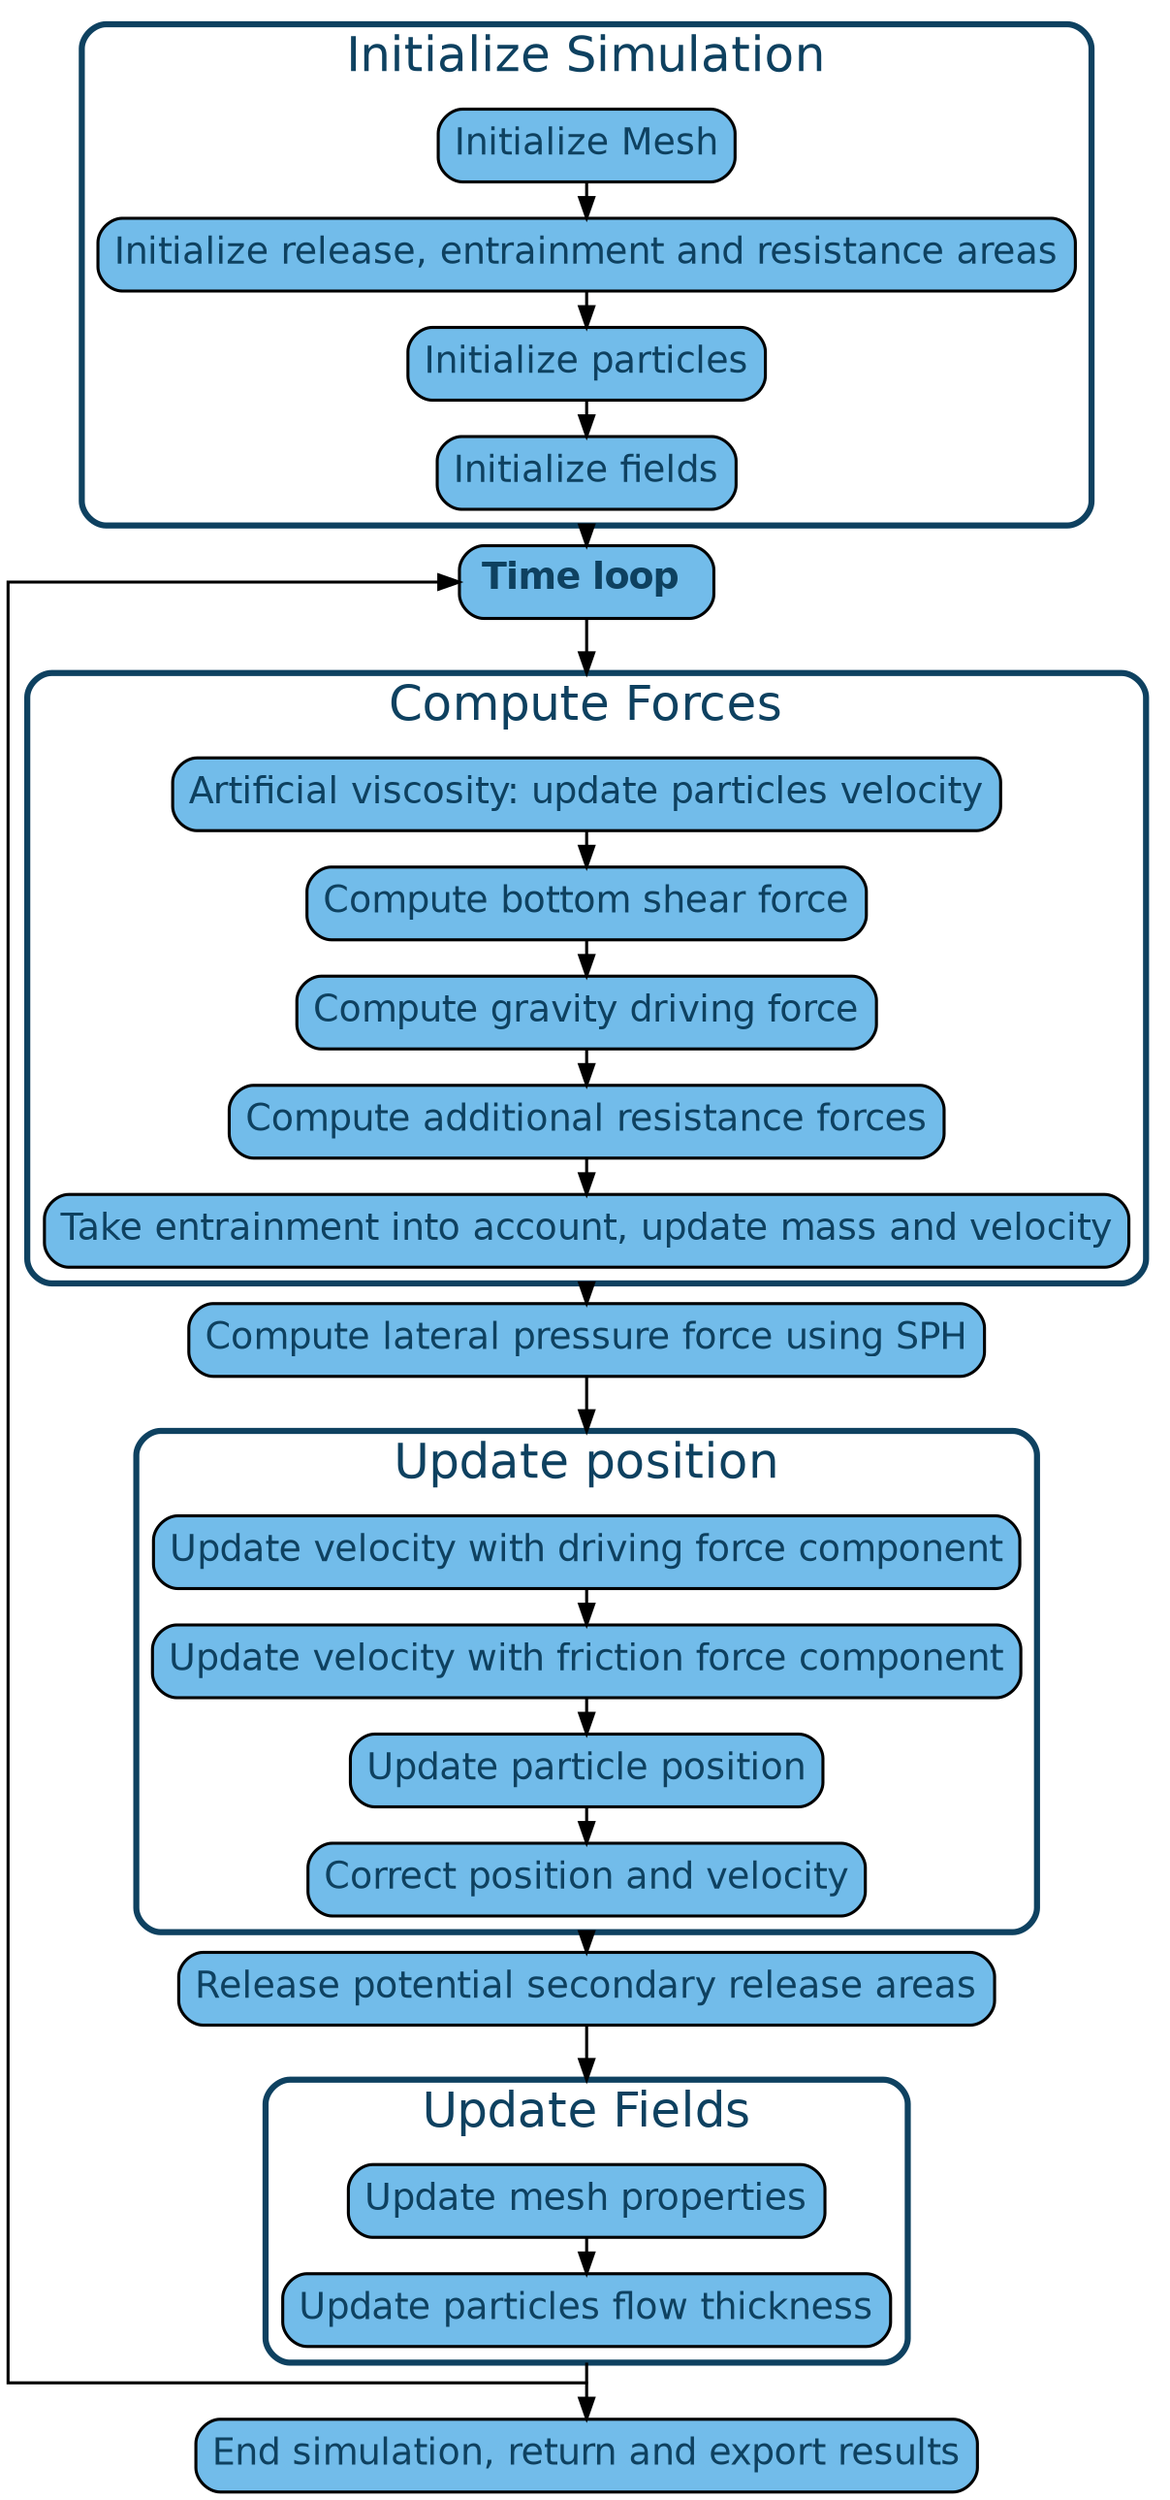 
digraph "com1DFA algorithm graph" {
  /* compound=true; */
  newrank=true;
  size="100,100";
  rankdir="TB";
  graph [compound=true, ranksep=0.25, splines=ortho, fontname="helvetica", fontsize="24" fontcolor="#0E4160"];
  /* subgraph [compound=true, ranksep=0.5, splines=ortho, fontname="helvetica", fontsize="32" fontcolor="#0E4160"]; */
  node [shape=box style="rounded,filled" fontsize=18 fontcolor="#0E4160" fontname="helvetica" fillcolor="#51ADE5cf" penwidth=1.5];
  edge [fontname="helvetica", fontsize="14" penwidth=1.5];

  prepareMesh [label="Initialize Mesh", href="../com1DFAAlgorithm.html#initialize-mesh" tooltip="Go to: initialize mesh" target="_top"];

  prepareAreas [label= "Initialize release, entrainment and resistance areas",
  href="../com1DFAAlgorithm.html#initialize-release-entrainment-and-resistance-areas" tooltip="Go to: release... initialization" target="_top"];

  initializeParticles [label="Initialize particles", href="../com1DFAAlgorithm.html#initialize-particles" tooltip="Go to: particle initialization" target="_top"];

  initializeFields [label="Initialize fields", href="../com1DFAAlgorithm.html#initialize-fields" tooltip="Go to: Initialize fields" target="_top"];

  timeLoop [label=<
    <table border="0" cellborder="0" cellspacing="1">
     <tr><td align="left"><b>Time loop </b></td></tr>
    </table>>, href="../com1DFAAlgorithm.html#time-scheme-and-iterations" tooltip="Go to: Time scheme" target="_top"];

  endTimeLoop [width=0 shape=point label=""];
  intermediate0 [width=0 shape=point label=""];
  intermediate1 [width=0 shape=point label=""];
  intermediate2 [width=0 shape=point label=""];


  artifViscosity [label="Artificial viscosity: update particles velocity",
  href="../com1DFAAlgorithm.html#artificial-viscosity" tooltip="Go to: Artificial viscosity" target="_top"];

  computeFrictForce [label="Compute bottom shear force",
  href="../com1DFAAlgorithm.html#bottom-shear-force" tooltip="Go to: Bottom shear force" target="_top"];

  computeGravityForce [label="Compute gravity driving force",
  href="../com1DFAAlgorithm.html#compute-driving-force" tooltip="Go to: Gravity force" target="_top"];

  computeResForce [label="Compute additional resistance forces",
  href="../com1DFAAlgorithm.html#added-resistance-force" tooltip="Go to: Additional resistance" target="_top"];

  updateMassEntr [label="Take entrainment into account, update mass and velocity",
  href="../com1DFAAlgorithm.html#take-entrainment-into-account" tooltip="Go to: Add entrained mass" target="_top"];

  computeSPHForce [label="Compute lateral pressure force using SPH",
  href="../com1DFAAlgorithm.html#compute-lateral-pressure-forces" title="Go to: Add lateral pressure force" target="_top"];

  updateVelocityDrive [label="Update velocity with driving force component",
  href="../com1DFAAlgorithm.html#update-position" tooltip="Go to: Update Position" target="_top"];

  updateVelocityFrict [label="Update velocity with friction force component",
  href="../com1DFAAlgorithm.html#update-position" tooltip="Go to: Update Position" target="_top"];

  updatePartPos [label="Update particle position",
  href="../com1DFAAlgorithm.html#update-position" tooltip="Go to: Update Position" target="_top"];

  correctPartPos [label="Correct position and velocity",
  href="../com1DFAAlgorithm.html#correction-step" tooltip="Go to: Update Position" target="_top"];

  addSecRelease [label="Release potential secondary release areas",
  href="../com1DFAAlgorithm.html#add-secondary-release-area" tooltip="Go to: Secondary release" target="_top"];

  updateFields [label="Update mesh properties",
  href="../com1DFAAlgorithm.html#update-fields" tooltip="Go to: Update fields" target="_top"];

  updateParticlesFlowThickness [label="Update particles flow thickness",
  href="../com1DFAAlgorithm.html#update-fields" tooltip="Go to: Update fields" target="_top"];

  endSimulation [label="End simulation, return and export results",
  href="../com1DFAAlgorithm.html#simulation-outputs" tooltip="Go to: Simulation outputs" target="_top"];


  initializeFields -> timeLoop [weight=10,ltail=cluster_initialization];
  timeLoop -> intermediate0 [weight=10, arrowhead=none];
  intermediate0 -> artifViscosity [weight=10,lhead=cluster_Forces];
  updateMassEntr -> computeSPHForce [weight=10, ltail=cluster_Forces];
  computeSPHForce -> intermediate1 [weight=10, arrowhead=none];
  intermediate1 -> updateVelocityDrive [weight=10,lhead=cluster_2];
  correctPartPos -> addSecRelease [weight=10,ltail=cluster_2];
  addSecRelease -> intermediate2 [weight=10, arrowhead=none];
  intermediate2 -> updateFields [weight=10,lhead=cluster_3];
  updateParticlesFlowThickness -> endTimeLoop [weight=10,ltail=cluster_3, arrowhead=none];
  endTimeLoop -> endSimulation [weight=10];
  endTimeLoop -> timeLoop [weight=1, constraint=false];


  /* prepareMesh -> timeLoop [weight=10,ltail=cluster_initialization];
  timeLoop -> artifViscosity [weight=10,lhead=cluster_Forces];
  artifViscosity -> computeSPHForce [weight=10, ltail=cluster_Forces];
  computeSPHForce -> updateVelocityDrive [weight=10,lhead=cluster_2];
  updateVelocityDrive -> addSecRelease [weight=10,ltail=cluster_2];
  addSecRelease -> updateFields [weight=10,lhead=cluster_3];
  updateFields -> endTimeLoop [weight=10,ltail=cluster_3, arrowhead=none];
  endTimeLoop -> endSimulation [weight=10];
  endTimeLoop -> timeLoop [weight=1, constraint=false]; */

  subgraph cluster_initialization {
    /* rank=same; */
    style="rounded";
    color="#0E4160";
    penwidth=3;
    prepareMesh -> prepareAreas[weight=10];
    prepareAreas -> initializeParticles[weight=10];
    initializeParticles -> initializeFields[weight=10];
    label = "Initialize Simulation";
  }

  subgraph cluster_Forces {
    /* rank=same; */
    style="rounded";
    color="#0E4160";
    penwidth=3;
    artifViscosity -> computeFrictForce[weight=10];
    computeFrictForce -> computeGravityForce[weight=10];
    computeGravityForce -> computeResForce[weight=10];
    computeResForce -> updateMassEntr[weight=10];
    label = "Compute Forces";
  }

  subgraph cluster_2 {
    /* rank=same; */
    updateVelocityDrive -> updateVelocityFrict [weight=10];
    updateVelocityFrict -> updatePartPos [weight=10];
    updatePartPos -> correctPartPos [weight=10];
    href="../com1DFAAlgorithm.html#update-position" tooltip="Go to: Update Position" target="_top"
    label = "Update position";
    style="rounded";
    color="#0E4160";
    penwidth=3;
  }
  subgraph cluster_3 {
    /* rank=same; */
    updateFields -> updateParticlesFlowThickness [weight=10];
    label = "Update Fields";
    style="rounded";
    color="#0E4160";
    penwidth=3;
  }

   }
